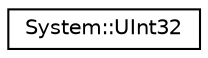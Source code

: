 digraph G
{
  edge [fontname="Helvetica",fontsize="10",labelfontname="Helvetica",labelfontsize="10"];
  node [fontname="Helvetica",fontsize="10",shape=record];
  rankdir="LR";
  Node1 [label="System::UInt32",height=0.2,width=0.4,color="black", fillcolor="white", style="filled",URL="$class_system_1_1_u_int32.html"];
}
